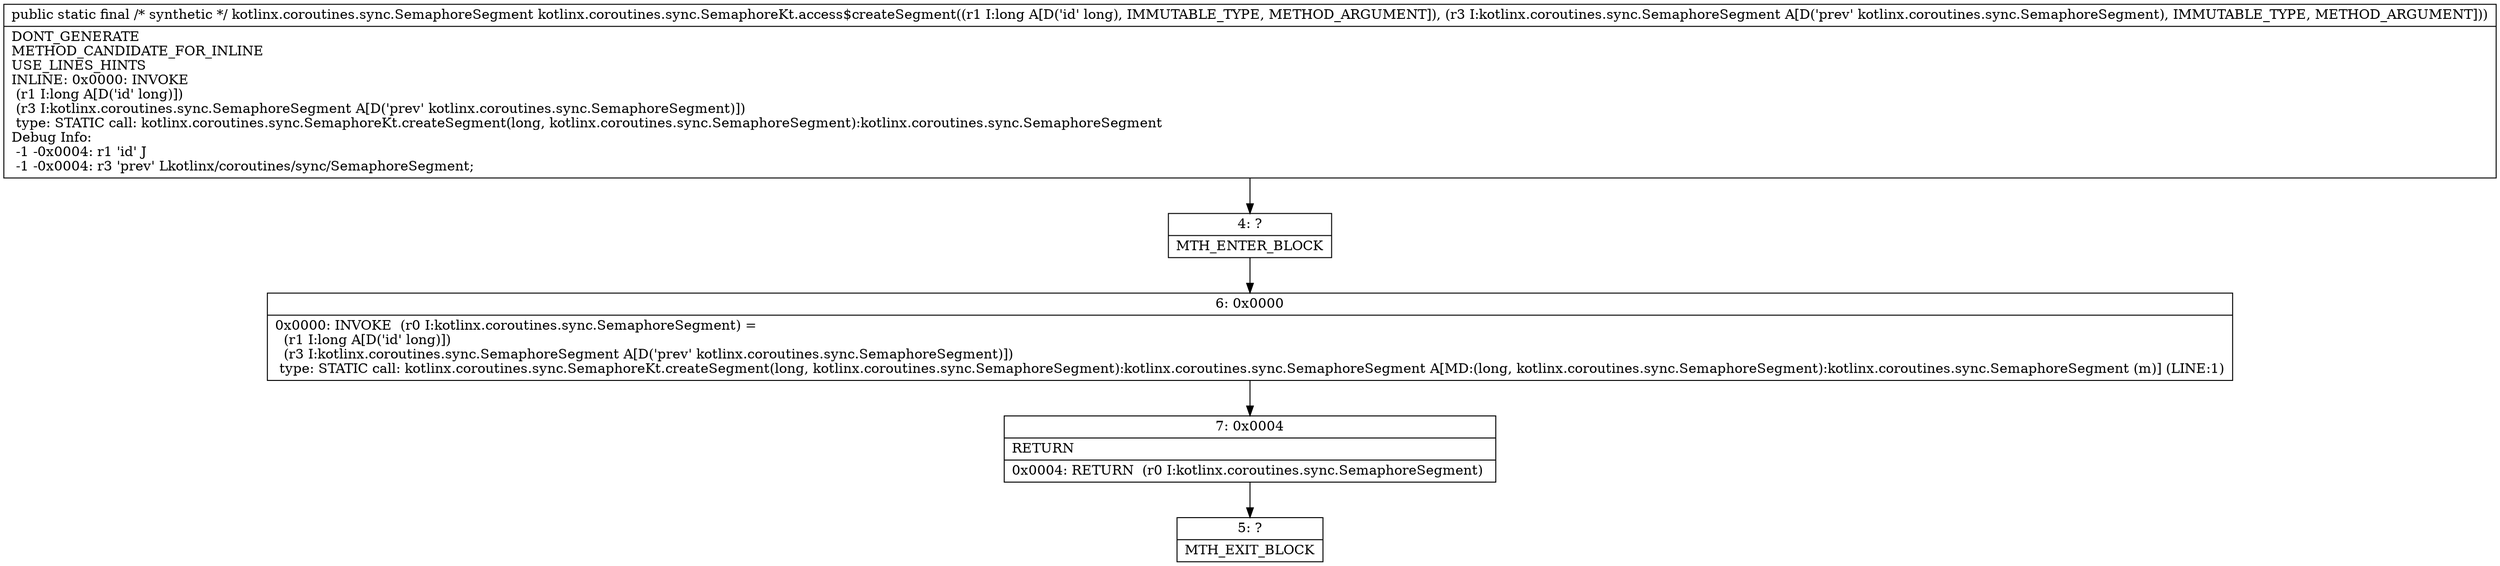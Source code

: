 digraph "CFG forkotlinx.coroutines.sync.SemaphoreKt.access$createSegment(JLkotlinx\/coroutines\/sync\/SemaphoreSegment;)Lkotlinx\/coroutines\/sync\/SemaphoreSegment;" {
Node_4 [shape=record,label="{4\:\ ?|MTH_ENTER_BLOCK\l}"];
Node_6 [shape=record,label="{6\:\ 0x0000|0x0000: INVOKE  (r0 I:kotlinx.coroutines.sync.SemaphoreSegment) = \l  (r1 I:long A[D('id' long)])\l  (r3 I:kotlinx.coroutines.sync.SemaphoreSegment A[D('prev' kotlinx.coroutines.sync.SemaphoreSegment)])\l type: STATIC call: kotlinx.coroutines.sync.SemaphoreKt.createSegment(long, kotlinx.coroutines.sync.SemaphoreSegment):kotlinx.coroutines.sync.SemaphoreSegment A[MD:(long, kotlinx.coroutines.sync.SemaphoreSegment):kotlinx.coroutines.sync.SemaphoreSegment (m)] (LINE:1)\l}"];
Node_7 [shape=record,label="{7\:\ 0x0004|RETURN\l|0x0004: RETURN  (r0 I:kotlinx.coroutines.sync.SemaphoreSegment) \l}"];
Node_5 [shape=record,label="{5\:\ ?|MTH_EXIT_BLOCK\l}"];
MethodNode[shape=record,label="{public static final \/* synthetic *\/ kotlinx.coroutines.sync.SemaphoreSegment kotlinx.coroutines.sync.SemaphoreKt.access$createSegment((r1 I:long A[D('id' long), IMMUTABLE_TYPE, METHOD_ARGUMENT]), (r3 I:kotlinx.coroutines.sync.SemaphoreSegment A[D('prev' kotlinx.coroutines.sync.SemaphoreSegment), IMMUTABLE_TYPE, METHOD_ARGUMENT]))  | DONT_GENERATE\lMETHOD_CANDIDATE_FOR_INLINE\lUSE_LINES_HINTS\lINLINE: 0x0000: INVOKE  \l  (r1 I:long A[D('id' long)])\l  (r3 I:kotlinx.coroutines.sync.SemaphoreSegment A[D('prev' kotlinx.coroutines.sync.SemaphoreSegment)])\l type: STATIC call: kotlinx.coroutines.sync.SemaphoreKt.createSegment(long, kotlinx.coroutines.sync.SemaphoreSegment):kotlinx.coroutines.sync.SemaphoreSegment\lDebug Info:\l  \-1 \-0x0004: r1 'id' J\l  \-1 \-0x0004: r3 'prev' Lkotlinx\/coroutines\/sync\/SemaphoreSegment;\l}"];
MethodNode -> Node_4;Node_4 -> Node_6;
Node_6 -> Node_7;
Node_7 -> Node_5;
}

